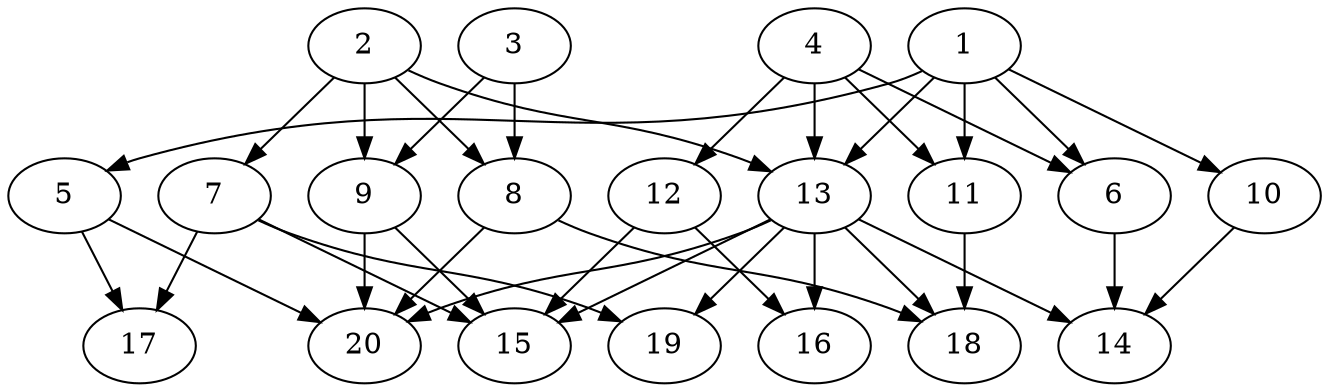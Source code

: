 // DAG automatically generated by daggen at Thu Oct  3 13:58:43 2019
// ./daggen --dot -n 20 --ccr 0.4 --fat 0.7 --regular 0.5 --density 0.6 --mindata 5242880 --maxdata 52428800 
digraph G {
  1 [size="51484160", alpha="0.16", expect_size="20593664"] 
  1 -> 5 [size ="20593664"]
  1 -> 6 [size ="20593664"]
  1 -> 10 [size ="20593664"]
  1 -> 11 [size ="20593664"]
  1 -> 13 [size ="20593664"]
  2 [size="23600640", alpha="0.07", expect_size="9440256"] 
  2 -> 7 [size ="9440256"]
  2 -> 8 [size ="9440256"]
  2 -> 9 [size ="9440256"]
  2 -> 13 [size ="9440256"]
  3 [size="15667200", alpha="0.12", expect_size="6266880"] 
  3 -> 8 [size ="6266880"]
  3 -> 9 [size ="6266880"]
  4 [size="49136640", alpha="0.14", expect_size="19654656"] 
  4 -> 6 [size ="19654656"]
  4 -> 11 [size ="19654656"]
  4 -> 12 [size ="19654656"]
  4 -> 13 [size ="19654656"]
  5 [size="108776960", alpha="0.10", expect_size="43510784"] 
  5 -> 17 [size ="43510784"]
  5 -> 20 [size ="43510784"]
  6 [size="17930240", alpha="0.03", expect_size="7172096"] 
  6 -> 14 [size ="7172096"]
  7 [size="65208320", alpha="0.05", expect_size="26083328"] 
  7 -> 15 [size ="26083328"]
  7 -> 17 [size ="26083328"]
  7 -> 19 [size ="26083328"]
  8 [size="96637440", alpha="0.06", expect_size="38654976"] 
  8 -> 18 [size ="38654976"]
  8 -> 20 [size ="38654976"]
  9 [size="112691200", alpha="0.08", expect_size="45076480"] 
  9 -> 15 [size ="45076480"]
  9 -> 20 [size ="45076480"]
  10 [size="41689600", alpha="0.01", expect_size="16675840"] 
  10 -> 14 [size ="16675840"]
  11 [size="20554240", alpha="0.18", expect_size="8221696"] 
  11 -> 18 [size ="8221696"]
  12 [size="116766720", alpha="0.03", expect_size="46706688"] 
  12 -> 15 [size ="46706688"]
  12 -> 16 [size ="46706688"]
  13 [size="37719040", alpha="0.15", expect_size="15087616"] 
  13 -> 14 [size ="15087616"]
  13 -> 15 [size ="15087616"]
  13 -> 16 [size ="15087616"]
  13 -> 18 [size ="15087616"]
  13 -> 19 [size ="15087616"]
  13 -> 20 [size ="15087616"]
  14 [size="108454400", alpha="0.18", expect_size="43381760"] 
  15 [size="72494080", alpha="0.16", expect_size="28997632"] 
  16 [size="128811520", alpha="0.06", expect_size="51524608"] 
  17 [size="27788800", alpha="0.17", expect_size="11115520"] 
  18 [size="55042560", alpha="0.13", expect_size="22017024"] 
  19 [size="92884480", alpha="0.13", expect_size="37153792"] 
  20 [size="24509440", alpha="0.15", expect_size="9803776"] 
}
